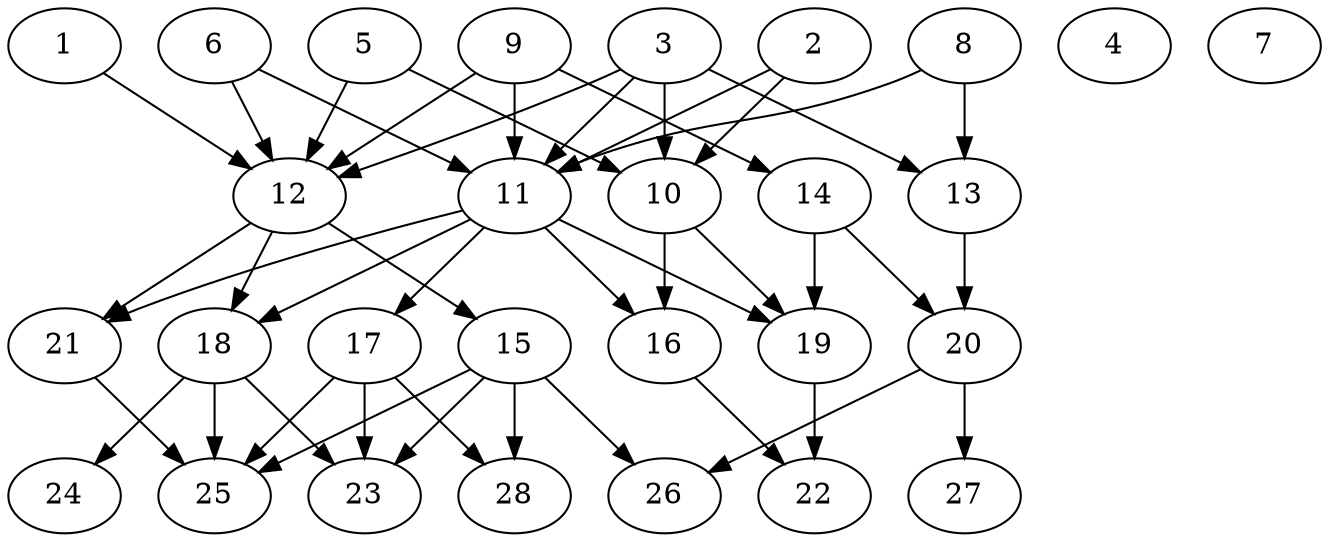 // DAG (tier=2-normal, mode=compute, n=28, ccr=0.389, fat=0.605, density=0.552, regular=0.564, jump=0.136, mindata=524288, maxdata=8388608)
// DAG automatically generated by daggen at Sun Aug 24 16:33:33 2025
// /home/ermia/Project/Environments/daggen/bin/daggen --dot --ccr 0.389 --fat 0.605 --regular 0.564 --density 0.552 --jump 0.136 --mindata 524288 --maxdata 8388608 -n 28 
digraph G {
  1 [size="469520870743954240", alpha="0.02", expect_size="234760435371977120"]
  1 -> 12 [size ="237864222720000"]
  2 [size="169728972861071136", alpha="0.01", expect_size="84864486430535568"]
  2 -> 10 [size ="84775616380928"]
  2 -> 11 [size ="84775616380928"]
  3 [size="14569851985732668", alpha="0.02", expect_size="7284925992866334"]
  3 -> 10 [size ="474757707333632"]
  3 -> 11 [size ="474757707333632"]
  3 -> 12 [size ="474757707333632"]
  3 -> 13 [size ="474757707333632"]
  4 [size="559085224944730112000", alpha="0.03", expect_size="279542612472365056000"]
  5 [size="16177455649015136", alpha="0.16", expect_size="8088727824507568"]
  5 -> 10 [size ="425852928000000"]
  5 -> 12 [size ="425852928000000"]
  6 [size="6776505116506718208", alpha="0.16", expect_size="3388252558253359104"]
  6 -> 11 [size ="28647968735232"]
  6 -> 12 [size ="28647968735232"]
  7 [size="4354182833043475", alpha="0.20", expect_size="2177091416521737"]
  8 [size="197624549291288480", alpha="0.07", expect_size="98812274645644240"]
  8 -> 11 [size ="318827711692800"]
  8 -> 13 [size ="318827711692800"]
  9 [size="5767333661522580", alpha="0.02", expect_size="2883666830761290"]
  9 -> 11 [size ="327365502697472"]
  9 -> 12 [size ="327365502697472"]
  9 -> 14 [size ="327365502697472"]
  10 [size="26071709899708808", alpha="0.15", expect_size="13035854949854404"]
  10 -> 16 [size ="420371945750528"]
  10 -> 19 [size ="420371945750528"]
  11 [size="4570973962897122", alpha="0.07", expect_size="2285486981448561"]
  11 -> 16 [size ="94253594181632"]
  11 -> 17 [size ="94253594181632"]
  11 -> 18 [size ="94253594181632"]
  11 -> 19 [size ="94253594181632"]
  11 -> 21 [size ="94253594181632"]
  12 [size="361547930513788895232", alpha="0.14", expect_size="180773965256894447616"]
  12 -> 15 [size ="406007360520192"]
  12 -> 18 [size ="406007360520192"]
  12 -> 21 [size ="406007360520192"]
  13 [size="7928440383192976", alpha="0.15", expect_size="3964220191596488"]
  13 -> 20 [size ="219816434597888"]
  14 [size="7066214130349329", alpha="0.16", expect_size="3533107065174664"]
  14 -> 19 [size ="368514770665472"]
  14 -> 20 [size ="368514770665472"]
  15 [size="167764055886338719744", alpha="0.07", expect_size="83882027943169359872"]
  15 -> 23 [size ="243345095917568"]
  15 -> 25 [size ="243345095917568"]
  15 -> 26 [size ="243345095917568"]
  15 -> 28 [size ="243345095917568"]
  16 [size="5944062519139106816", alpha="0.18", expect_size="2972031259569553408"]
  16 -> 22 [size ="26250982719488"]
  17 [size="119266336662261200", alpha="0.06", expect_size="59633168331130600"]
  17 -> 23 [size ="136373801582592"]
  17 -> 25 [size ="136373801582592"]
  17 -> 28 [size ="136373801582592"]
  18 [size="18427043882392352", alpha="0.11", expect_size="9213521941196176"]
  18 -> 23 [size ="29396903657472"]
  18 -> 24 [size ="29396903657472"]
  18 -> 25 [size ="29396903657472"]
  19 [size="1160830357662720000", alpha="0.14", expect_size="580415178831360000"]
  19 -> 22 [size ="414336703004672"]
  20 [size="4463250842279568", alpha="0.12", expect_size="2231625421139784"]
  20 -> 26 [size ="3687372029952"]
  20 -> 27 [size ="3687372029952"]
  21 [size="27728784797946380", alpha="0.14", expect_size="13864392398973190"]
  21 -> 25 [size ="477918325112832"]
  22 [size="31951189097167276", alpha="0.15", expect_size="15975594548583638"]
  23 [size="143974620423087", alpha="0.04", expect_size="71987310211543"]
  24 [size="12276408403183104", alpha="0.01", expect_size="6138204201591552"]
  25 [size="89421439728465", alpha="0.04", expect_size="44710719864232"]
  26 [size="14493659564274089984", alpha="0.02", expect_size="7246829782137044992"]
  27 [size="5235020748085730", alpha="0.09", expect_size="2617510374042865"]
  28 [size="1574109224835743744", alpha="0.20", expect_size="787054612417871872"]
}